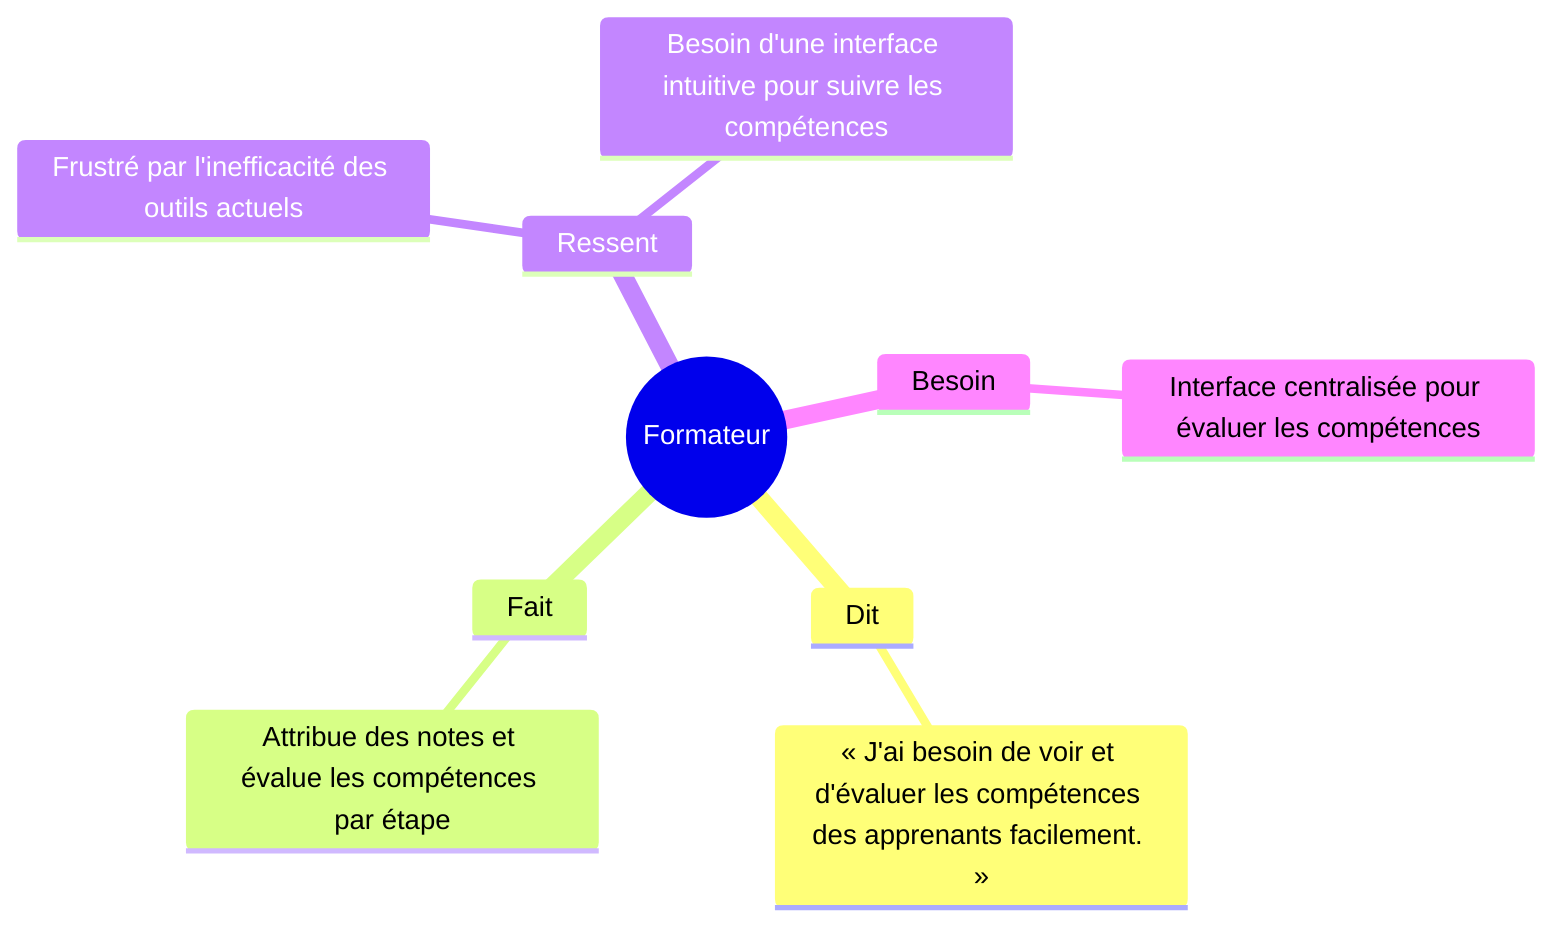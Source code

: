 mindmap
  root((Formateur))
    Dit
      « J'ai besoin de voir et d'évaluer les compétences des apprenants facilement. »
    Fait
      Attribue des notes et évalue les compétences par étape
    Ressent
      Frustré par l'inefficacité des outils actuels
      Besoin d'une interface intuitive pour suivre les compétences
    Besoin
      Interface centralisée pour évaluer les compétences